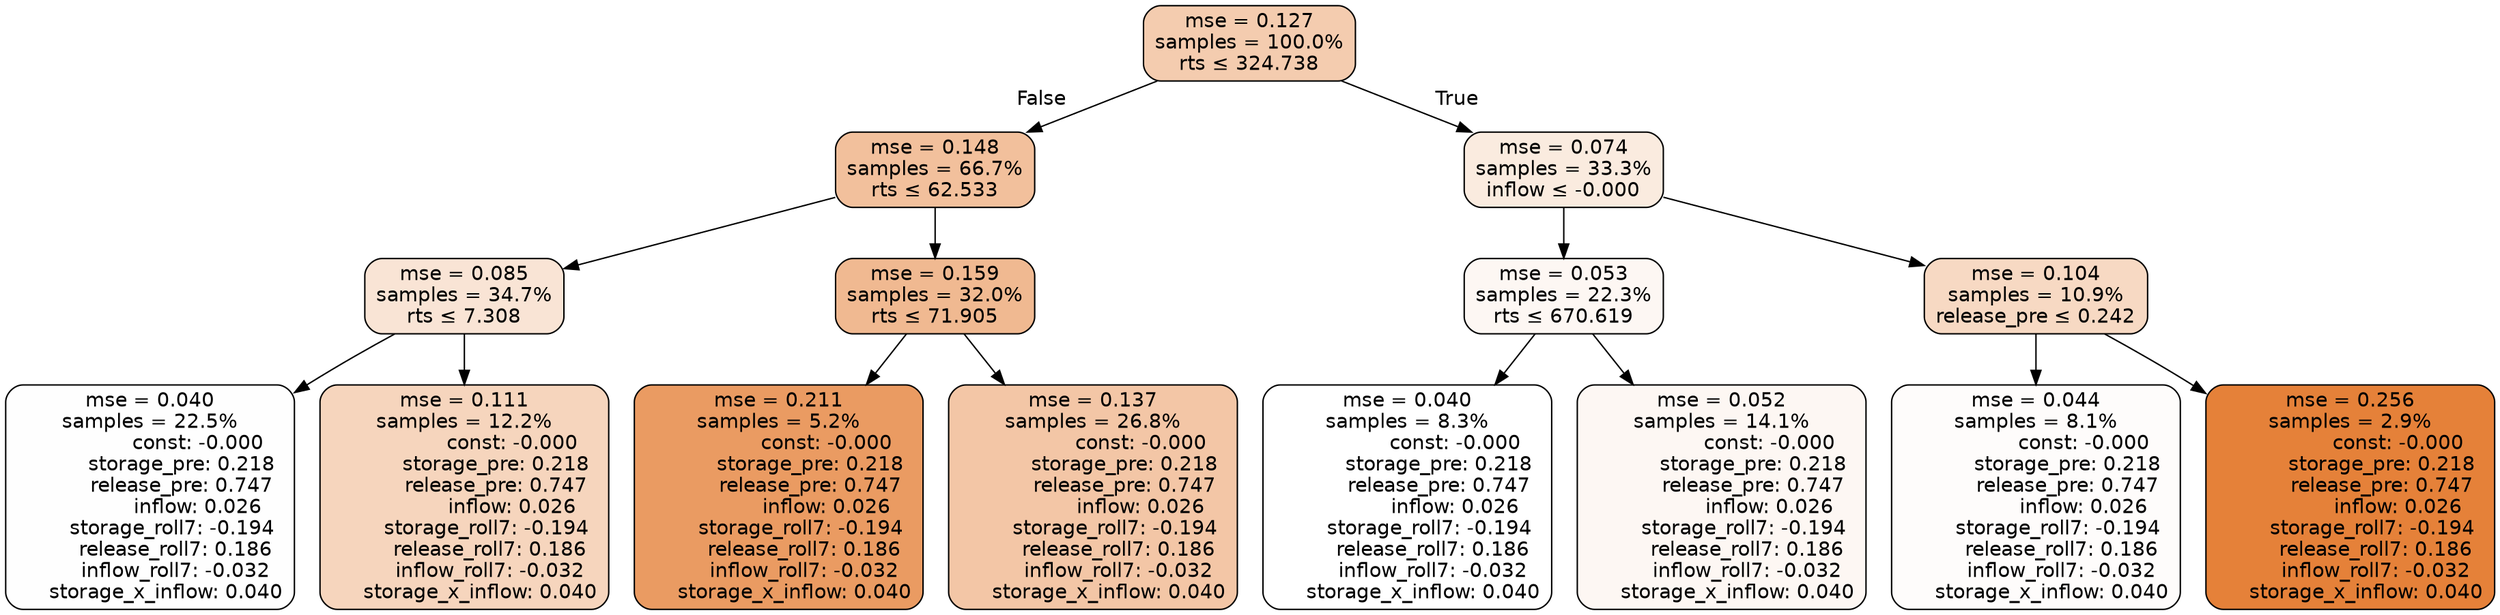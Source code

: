 digraph tree {
node [shape=rectangle, style="filled, rounded", color="black", fontname=helvetica] ;
edge [fontname=helvetica] ;
	"0" [label="mse = 0.127
samples = 100.0%
rts &le; 324.738", fillcolor="#f4ccaf"]
	"1" [label="mse = 0.148
samples = 66.7%
rts &le; 62.533", fillcolor="#f2c09c"]
	"2" [label="mse = 0.085
samples = 34.7%
rts &le; 7.308", fillcolor="#f9e4d5"]
	"3" [label="mse = 0.040
samples = 22.5%
               const: -0.000
          storage_pre: 0.218
          release_pre: 0.747
               inflow: 0.026
       storage_roll7: -0.194
        release_roll7: 0.186
        inflow_roll7: -0.032
     storage_x_inflow: 0.040", fillcolor="#fefefe"]
	"4" [label="mse = 0.111
samples = 12.2%
               const: -0.000
          storage_pre: 0.218
          release_pre: 0.747
               inflow: 0.026
       storage_roll7: -0.194
        release_roll7: 0.186
        inflow_roll7: -0.032
     storage_x_inflow: 0.040", fillcolor="#f6d5bd"]
	"5" [label="mse = 0.159
samples = 32.0%
rts &le; 71.905", fillcolor="#f0b991"]
	"6" [label="mse = 0.211
samples = 5.2%
               const: -0.000
          storage_pre: 0.218
          release_pre: 0.747
               inflow: 0.026
       storage_roll7: -0.194
        release_roll7: 0.186
        inflow_roll7: -0.032
     storage_x_inflow: 0.040", fillcolor="#ea9b62"]
	"7" [label="mse = 0.137
samples = 26.8%
               const: -0.000
          storage_pre: 0.218
          release_pre: 0.747
               inflow: 0.026
       storage_roll7: -0.194
        release_roll7: 0.186
        inflow_roll7: -0.032
     storage_x_inflow: 0.040", fillcolor="#f3c6a6"]
	"8" [label="mse = 0.074
samples = 33.3%
inflow &le; -0.000", fillcolor="#faebdf"]
	"9" [label="mse = 0.053
samples = 22.3%
rts &le; 670.619", fillcolor="#fdf7f3"]
	"10" [label="mse = 0.040
samples = 8.3%
               const: -0.000
          storage_pre: 0.218
          release_pre: 0.747
               inflow: 0.026
       storage_roll7: -0.194
        release_roll7: 0.186
        inflow_roll7: -0.032
     storage_x_inflow: 0.040", fillcolor="#ffffff"]
	"11" [label="mse = 0.052
samples = 14.1%
               const: -0.000
          storage_pre: 0.218
          release_pre: 0.747
               inflow: 0.026
       storage_roll7: -0.194
        release_roll7: 0.186
        inflow_roll7: -0.032
     storage_x_inflow: 0.040", fillcolor="#fdf7f3"]
	"12" [label="mse = 0.104
samples = 10.9%
release_pre &le; 0.242", fillcolor="#f7d9c3"]
	"13" [label="mse = 0.044
samples = 8.1%
               const: -0.000
          storage_pre: 0.218
          release_pre: 0.747
               inflow: 0.026
       storage_roll7: -0.194
        release_roll7: 0.186
        inflow_roll7: -0.032
     storage_x_inflow: 0.040", fillcolor="#fefcfb"]
	"14" [label="mse = 0.256
samples = 2.9%
               const: -0.000
          storage_pre: 0.218
          release_pre: 0.747
               inflow: 0.026
       storage_roll7: -0.194
        release_roll7: 0.186
        inflow_roll7: -0.032
     storage_x_inflow: 0.040", fillcolor="#e58139"]

	"0" -> "1" [labeldistance=2.5, labelangle=45, headlabel="False"]
	"1" -> "2"
	"2" -> "3"
	"2" -> "4"
	"1" -> "5"
	"5" -> "6"
	"5" -> "7"
	"0" -> "8" [labeldistance=2.5, labelangle=-45, headlabel="True"]
	"8" -> "9"
	"9" -> "10"
	"9" -> "11"
	"8" -> "12"
	"12" -> "13"
	"12" -> "14"
}